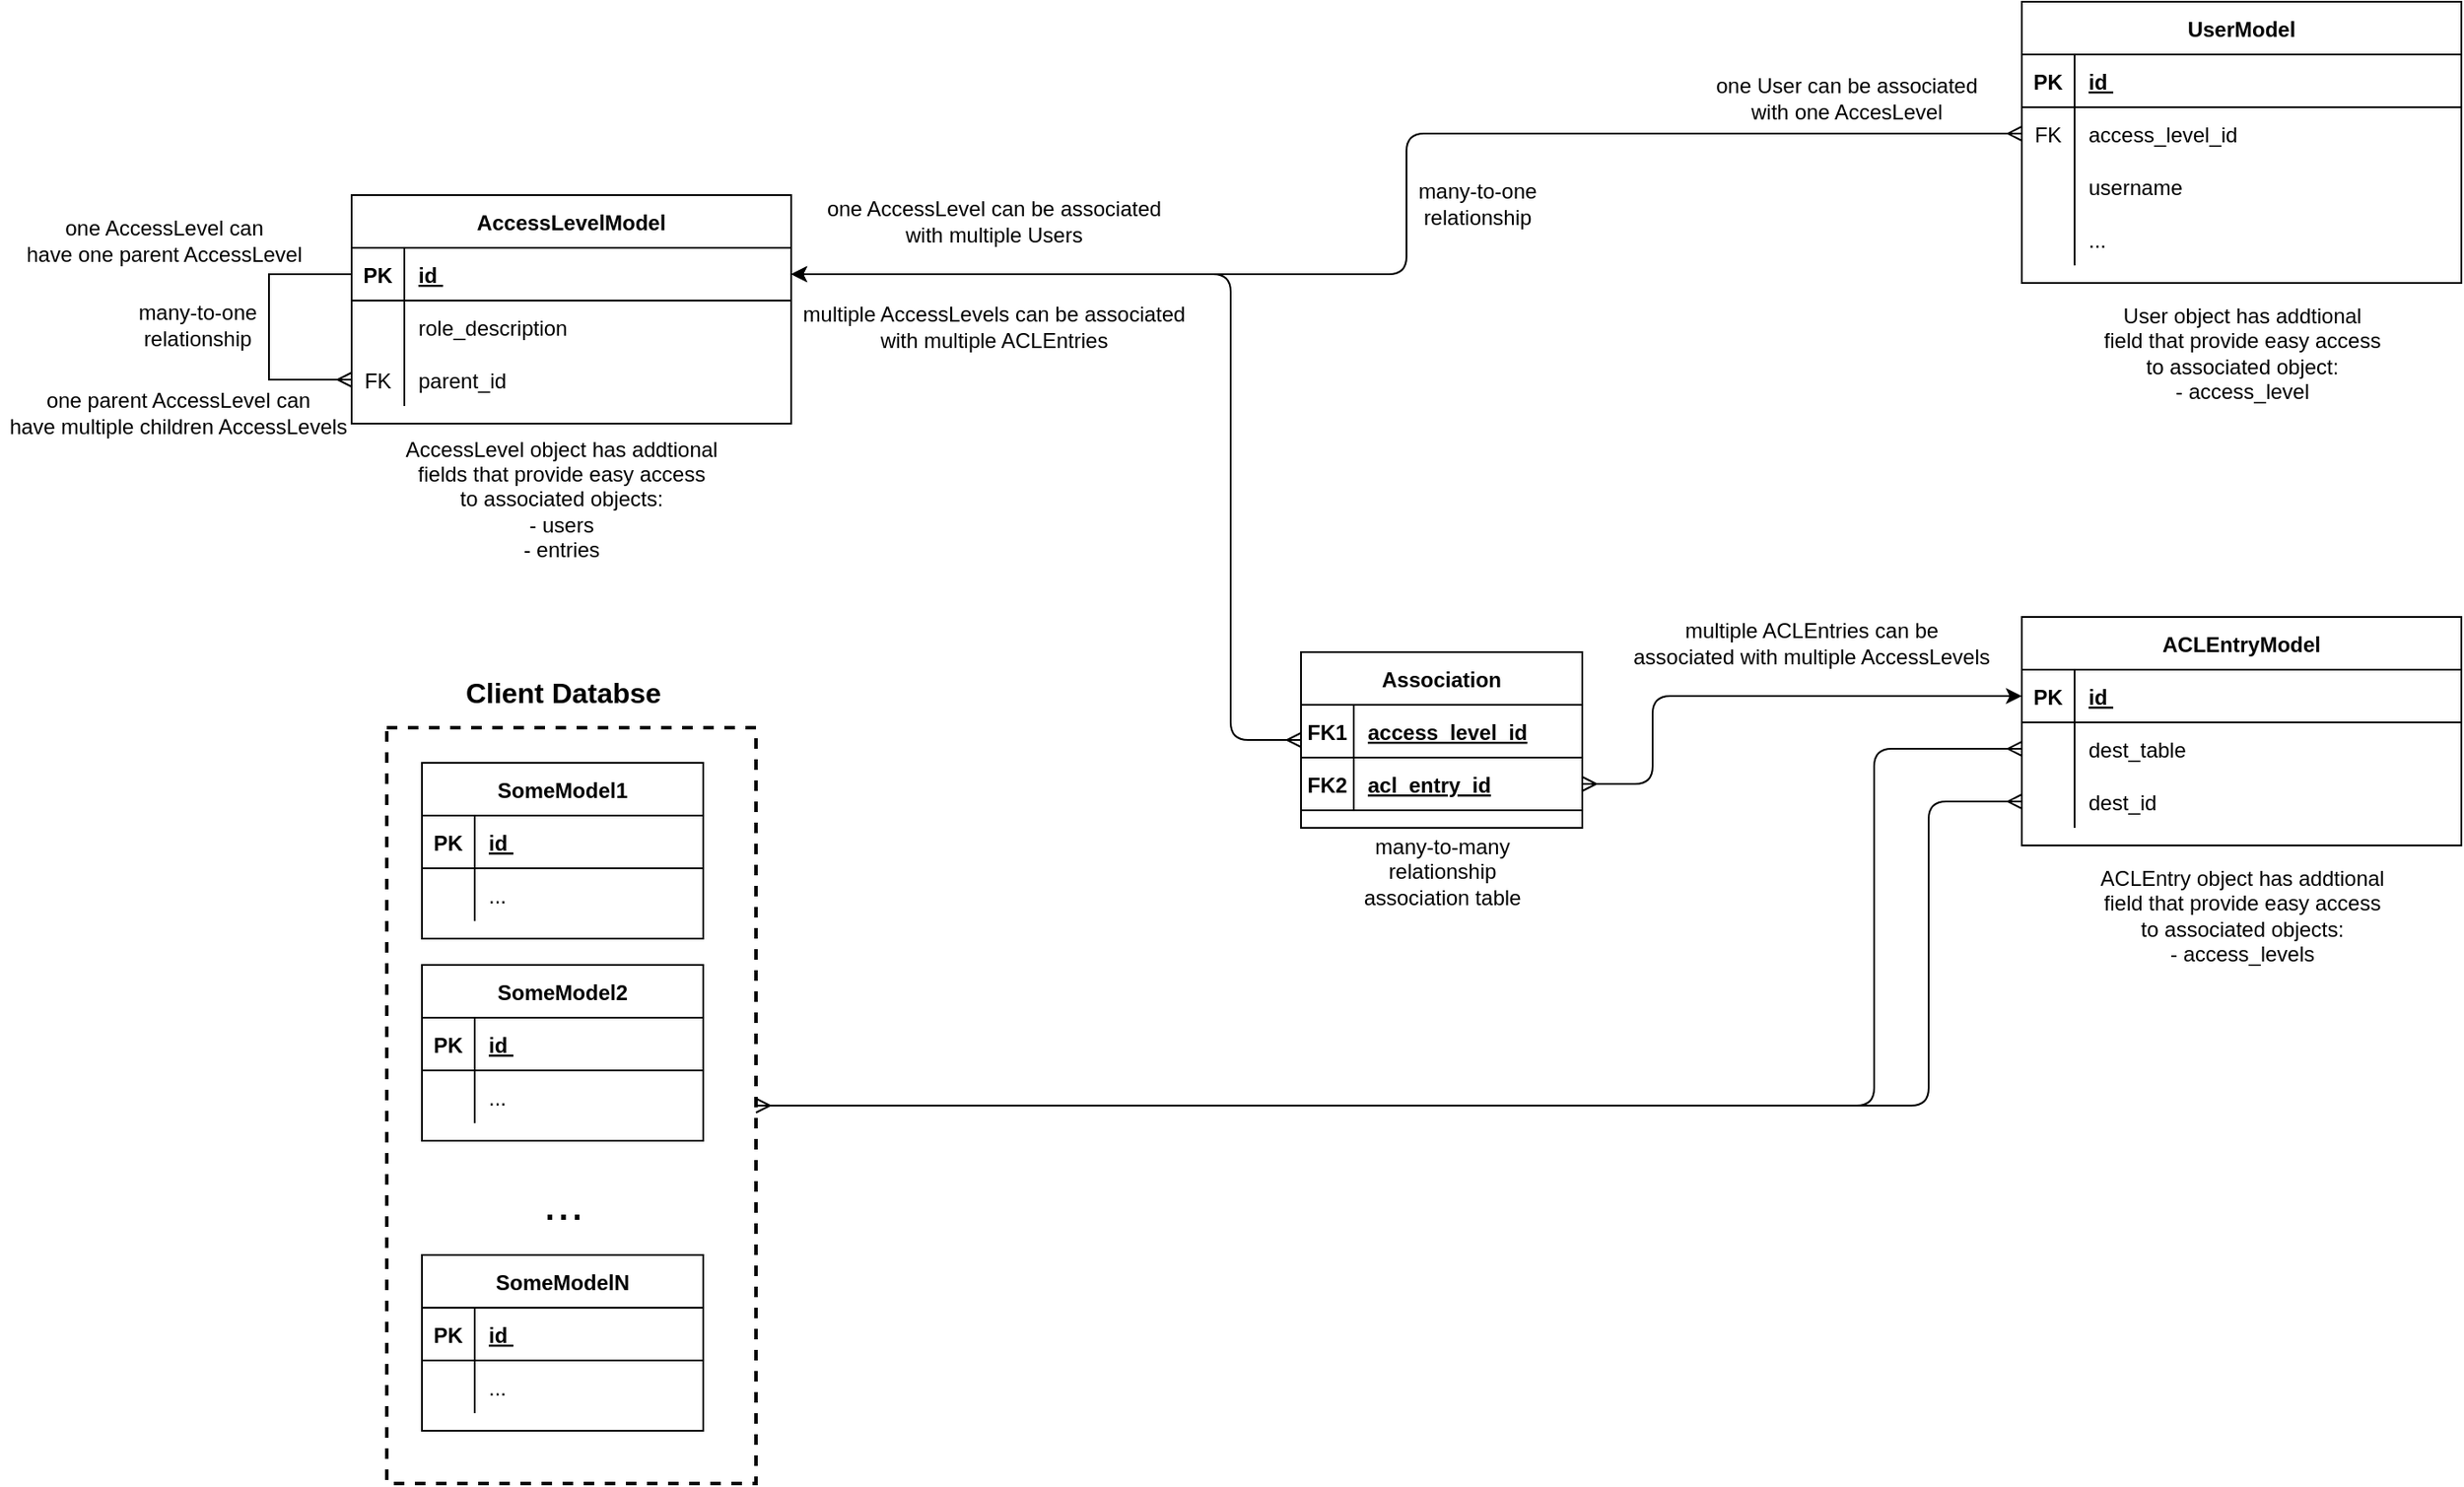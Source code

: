 <mxfile version="13.9.9" type="device"><diagram id="R2lEEEUBdFMjLlhIrx00" name="Page-1"><mxGraphModel dx="2494" dy="1121" grid="0" gridSize="10" guides="0" tooltips="1" connect="1" arrows="1" fold="1" page="0" pageScale="1" pageWidth="850" pageHeight="1100" math="0" shadow="0" extFonts="Permanent Marker^https://fonts.googleapis.com/css?family=Permanent+Marker"><root><mxCell id="0"/><mxCell id="1" parent="0"/><mxCell id="C-vyLk0tnHw3VtMMgP7b-2" value="UserModel" style="shape=table;startSize=30;container=1;collapsible=1;childLayout=tableLayout;fixedRows=1;rowLines=0;fontStyle=1;align=center;resizeLast=1;" parent="1" vertex="1"><mxGeometry x="570" y="50" width="250" height="160" as="geometry"/></mxCell><mxCell id="C-vyLk0tnHw3VtMMgP7b-3" value="" style="shape=partialRectangle;collapsible=0;dropTarget=0;pointerEvents=0;fillColor=none;points=[[0,0.5],[1,0.5]];portConstraint=eastwest;top=0;left=0;right=0;bottom=1;" parent="C-vyLk0tnHw3VtMMgP7b-2" vertex="1"><mxGeometry y="30" width="250" height="30" as="geometry"/></mxCell><mxCell id="C-vyLk0tnHw3VtMMgP7b-4" value="PK" style="shape=partialRectangle;overflow=hidden;connectable=0;fillColor=none;top=0;left=0;bottom=0;right=0;fontStyle=1;" parent="C-vyLk0tnHw3VtMMgP7b-3" vertex="1"><mxGeometry width="30" height="30" as="geometry"/></mxCell><mxCell id="C-vyLk0tnHw3VtMMgP7b-5" value="id " style="shape=partialRectangle;overflow=hidden;connectable=0;fillColor=none;top=0;left=0;bottom=0;right=0;align=left;spacingLeft=6;fontStyle=5;" parent="C-vyLk0tnHw3VtMMgP7b-3" vertex="1"><mxGeometry x="30" width="220" height="30" as="geometry"/></mxCell><mxCell id="zv1iynTW5yq7LpDleEne-1" value="" style="shape=partialRectangle;collapsible=0;dropTarget=0;pointerEvents=0;fillColor=none;points=[[0,0.5],[1,0.5]];portConstraint=eastwest;top=0;left=0;right=0;bottom=0;" parent="C-vyLk0tnHw3VtMMgP7b-2" vertex="1"><mxGeometry y="60" width="250" height="30" as="geometry"/></mxCell><mxCell id="zv1iynTW5yq7LpDleEne-2" value="FK" style="shape=partialRectangle;overflow=hidden;connectable=0;fillColor=none;top=0;left=0;bottom=0;right=0;" parent="zv1iynTW5yq7LpDleEne-1" vertex="1"><mxGeometry width="30" height="30" as="geometry"/></mxCell><mxCell id="zv1iynTW5yq7LpDleEne-3" value="access_level_id" style="shape=partialRectangle;overflow=hidden;connectable=0;fillColor=none;top=0;left=0;bottom=0;right=0;align=left;spacingLeft=6;" parent="zv1iynTW5yq7LpDleEne-1" vertex="1"><mxGeometry x="30" width="220" height="30" as="geometry"/></mxCell><mxCell id="zv1iynTW5yq7LpDleEne-4" value="" style="shape=partialRectangle;collapsible=0;dropTarget=0;pointerEvents=0;fillColor=none;points=[[0,0.5],[1,0.5]];portConstraint=eastwest;top=0;left=0;right=0;bottom=0;" parent="C-vyLk0tnHw3VtMMgP7b-2" vertex="1"><mxGeometry y="90" width="250" height="30" as="geometry"/></mxCell><mxCell id="zv1iynTW5yq7LpDleEne-5" value="" style="shape=partialRectangle;overflow=hidden;connectable=0;fillColor=none;top=0;left=0;bottom=0;right=0;" parent="zv1iynTW5yq7LpDleEne-4" vertex="1"><mxGeometry width="30" height="30" as="geometry"/></mxCell><mxCell id="zv1iynTW5yq7LpDleEne-6" value="username" style="shape=partialRectangle;overflow=hidden;connectable=0;fillColor=none;top=0;left=0;bottom=0;right=0;align=left;spacingLeft=6;" parent="zv1iynTW5yq7LpDleEne-4" vertex="1"><mxGeometry x="30" width="220" height="30" as="geometry"/></mxCell><mxCell id="zv1iynTW5yq7LpDleEne-7" value="" style="shape=partialRectangle;collapsible=0;dropTarget=0;pointerEvents=0;fillColor=none;points=[[0,0.5],[1,0.5]];portConstraint=eastwest;top=0;left=0;right=0;bottom=0;" parent="C-vyLk0tnHw3VtMMgP7b-2" vertex="1"><mxGeometry y="120" width="250" height="30" as="geometry"/></mxCell><mxCell id="zv1iynTW5yq7LpDleEne-8" value="" style="shape=partialRectangle;overflow=hidden;connectable=0;fillColor=none;top=0;left=0;bottom=0;right=0;" parent="zv1iynTW5yq7LpDleEne-7" vertex="1"><mxGeometry width="30" height="30" as="geometry"/></mxCell><mxCell id="zv1iynTW5yq7LpDleEne-9" value="..." style="shape=partialRectangle;overflow=hidden;connectable=0;fillColor=none;top=0;left=0;bottom=0;right=0;align=left;spacingLeft=6;" parent="zv1iynTW5yq7LpDleEne-7" vertex="1"><mxGeometry x="30" width="220" height="30" as="geometry"/></mxCell><mxCell id="zv1iynTW5yq7LpDleEne-10" value="ACLEntryModel" style="shape=table;startSize=30;container=1;collapsible=1;childLayout=tableLayout;fixedRows=1;rowLines=0;fontStyle=1;align=center;resizeLast=1;" parent="1" vertex="1"><mxGeometry x="570" y="400" width="250" height="130" as="geometry"/></mxCell><mxCell id="zv1iynTW5yq7LpDleEne-11" value="" style="shape=partialRectangle;collapsible=0;dropTarget=0;pointerEvents=0;fillColor=none;points=[[0,0.5],[1,0.5]];portConstraint=eastwest;top=0;left=0;right=0;bottom=1;" parent="zv1iynTW5yq7LpDleEne-10" vertex="1"><mxGeometry y="30" width="250" height="30" as="geometry"/></mxCell><mxCell id="zv1iynTW5yq7LpDleEne-12" value="PK" style="shape=partialRectangle;overflow=hidden;connectable=0;fillColor=none;top=0;left=0;bottom=0;right=0;fontStyle=1;" parent="zv1iynTW5yq7LpDleEne-11" vertex="1"><mxGeometry width="30" height="30" as="geometry"/></mxCell><mxCell id="zv1iynTW5yq7LpDleEne-13" value="id " style="shape=partialRectangle;overflow=hidden;connectable=0;fillColor=none;top=0;left=0;bottom=0;right=0;align=left;spacingLeft=6;fontStyle=5;" parent="zv1iynTW5yq7LpDleEne-11" vertex="1"><mxGeometry x="30" width="220" height="30" as="geometry"/></mxCell><mxCell id="zv1iynTW5yq7LpDleEne-14" value="" style="shape=partialRectangle;collapsible=0;dropTarget=0;pointerEvents=0;fillColor=none;points=[[0,0.5],[1,0.5]];portConstraint=eastwest;top=0;left=0;right=0;bottom=0;" parent="zv1iynTW5yq7LpDleEne-10" vertex="1"><mxGeometry y="60" width="250" height="30" as="geometry"/></mxCell><mxCell id="zv1iynTW5yq7LpDleEne-15" value="" style="shape=partialRectangle;overflow=hidden;connectable=0;fillColor=none;top=0;left=0;bottom=0;right=0;" parent="zv1iynTW5yq7LpDleEne-14" vertex="1"><mxGeometry width="30" height="30" as="geometry"/></mxCell><mxCell id="zv1iynTW5yq7LpDleEne-16" value="dest_table" style="shape=partialRectangle;overflow=hidden;connectable=0;fillColor=none;top=0;left=0;bottom=0;right=0;align=left;spacingLeft=6;" parent="zv1iynTW5yq7LpDleEne-14" vertex="1"><mxGeometry x="30" width="220" height="30" as="geometry"/></mxCell><mxCell id="zv1iynTW5yq7LpDleEne-17" value="" style="shape=partialRectangle;collapsible=0;dropTarget=0;pointerEvents=0;fillColor=none;points=[[0,0.5],[1,0.5]];portConstraint=eastwest;top=0;left=0;right=0;bottom=0;" parent="zv1iynTW5yq7LpDleEne-10" vertex="1"><mxGeometry y="90" width="250" height="30" as="geometry"/></mxCell><mxCell id="zv1iynTW5yq7LpDleEne-18" value="" style="shape=partialRectangle;overflow=hidden;connectable=0;fillColor=none;top=0;left=0;bottom=0;right=0;" parent="zv1iynTW5yq7LpDleEne-17" vertex="1"><mxGeometry width="30" height="30" as="geometry"/></mxCell><mxCell id="zv1iynTW5yq7LpDleEne-19" value="dest_id" style="shape=partialRectangle;overflow=hidden;connectable=0;fillColor=none;top=0;left=0;bottom=0;right=0;align=left;spacingLeft=6;" parent="zv1iynTW5yq7LpDleEne-17" vertex="1"><mxGeometry x="30" width="220" height="30" as="geometry"/></mxCell><mxCell id="zv1iynTW5yq7LpDleEne-23" value="AccessLevelModel" style="shape=table;startSize=30;container=1;collapsible=1;childLayout=tableLayout;fixedRows=1;rowLines=0;fontStyle=1;align=center;resizeLast=1;" parent="1" vertex="1"><mxGeometry x="-380" y="160" width="250" height="130" as="geometry"/></mxCell><mxCell id="zv1iynTW5yq7LpDleEne-24" value="" style="shape=partialRectangle;collapsible=0;dropTarget=0;pointerEvents=0;fillColor=none;points=[[0,0.5],[1,0.5]];portConstraint=eastwest;top=0;left=0;right=0;bottom=1;" parent="zv1iynTW5yq7LpDleEne-23" vertex="1"><mxGeometry y="30" width="250" height="30" as="geometry"/></mxCell><mxCell id="zv1iynTW5yq7LpDleEne-25" value="PK" style="shape=partialRectangle;overflow=hidden;connectable=0;fillColor=none;top=0;left=0;bottom=0;right=0;fontStyle=1;" parent="zv1iynTW5yq7LpDleEne-24" vertex="1"><mxGeometry width="30" height="30" as="geometry"/></mxCell><mxCell id="zv1iynTW5yq7LpDleEne-26" value="id " style="shape=partialRectangle;overflow=hidden;connectable=0;fillColor=none;top=0;left=0;bottom=0;right=0;align=left;spacingLeft=6;fontStyle=5;" parent="zv1iynTW5yq7LpDleEne-24" vertex="1"><mxGeometry x="30" width="220" height="30" as="geometry"/></mxCell><mxCell id="vu--1jVReyJ29zCcm1nV-2" value="" style="shape=partialRectangle;collapsible=0;dropTarget=0;pointerEvents=0;fillColor=none;points=[[0,0.5],[1,0.5]];portConstraint=eastwest;top=0;left=0;right=0;bottom=0;" vertex="1" parent="zv1iynTW5yq7LpDleEne-23"><mxGeometry y="60" width="250" height="30" as="geometry"/></mxCell><mxCell id="vu--1jVReyJ29zCcm1nV-3" value="" style="shape=partialRectangle;overflow=hidden;connectable=0;fillColor=none;top=0;left=0;bottom=0;right=0;" vertex="1" parent="vu--1jVReyJ29zCcm1nV-2"><mxGeometry width="30" height="30" as="geometry"/></mxCell><mxCell id="vu--1jVReyJ29zCcm1nV-4" value="role_description" style="shape=partialRectangle;overflow=hidden;connectable=0;fillColor=none;top=0;left=0;bottom=0;right=0;align=left;spacingLeft=6;" vertex="1" parent="vu--1jVReyJ29zCcm1nV-2"><mxGeometry x="30" width="220" height="30" as="geometry"/></mxCell><mxCell id="vu--1jVReyJ29zCcm1nV-8" style="edgeStyle=orthogonalEdgeStyle;rounded=0;orthogonalLoop=1;jettySize=auto;html=1;entryX=0;entryY=0.5;entryDx=0;entryDy=0;startArrow=ERmany;startFill=0;endArrow=none;endFill=0;" edge="1" parent="zv1iynTW5yq7LpDleEne-23" source="vu--1jVReyJ29zCcm1nV-5" target="zv1iynTW5yq7LpDleEne-24"><mxGeometry relative="1" as="geometry"><Array as="points"><mxPoint x="-47" y="105"/><mxPoint x="-47" y="45"/></Array></mxGeometry></mxCell><mxCell id="vu--1jVReyJ29zCcm1nV-5" value="" style="shape=partialRectangle;collapsible=0;dropTarget=0;pointerEvents=0;fillColor=none;points=[[0,0.5],[1,0.5]];portConstraint=eastwest;top=0;left=0;right=0;bottom=0;" vertex="1" parent="zv1iynTW5yq7LpDleEne-23"><mxGeometry y="90" width="250" height="30" as="geometry"/></mxCell><mxCell id="vu--1jVReyJ29zCcm1nV-6" value="FK" style="shape=partialRectangle;overflow=hidden;connectable=0;fillColor=none;top=0;left=0;bottom=0;right=0;" vertex="1" parent="vu--1jVReyJ29zCcm1nV-5"><mxGeometry width="30" height="30" as="geometry"/></mxCell><mxCell id="vu--1jVReyJ29zCcm1nV-7" value="parent_id" style="shape=partialRectangle;overflow=hidden;connectable=0;fillColor=none;top=0;left=0;bottom=0;right=0;align=left;spacingLeft=6;" vertex="1" parent="vu--1jVReyJ29zCcm1nV-5"><mxGeometry x="30" width="220" height="30" as="geometry"/></mxCell><mxCell id="zv1iynTW5yq7LpDleEne-46" style="edgeStyle=orthogonalEdgeStyle;rounded=1;orthogonalLoop=1;jettySize=auto;html=1;exitX=1;exitY=0.5;exitDx=0;exitDy=0;startArrow=ERmany;startFill=0;" parent="1" source="zv1iynTW5yq7LpDleEne-43" target="zv1iynTW5yq7LpDleEne-11" edge="1"><mxGeometry relative="1" as="geometry"><Array as="points"><mxPoint x="360" y="495"/><mxPoint x="360" y="445"/></Array></mxGeometry></mxCell><mxCell id="zv1iynTW5yq7LpDleEne-53" style="edgeStyle=orthogonalEdgeStyle;rounded=1;orthogonalLoop=1;jettySize=auto;html=1;entryX=1;entryY=0.5;entryDx=0;entryDy=0;startArrow=ERmany;startFill=0;" parent="1" source="zv1iynTW5yq7LpDleEne-36" target="zv1iynTW5yq7LpDleEne-24" edge="1"><mxGeometry relative="1" as="geometry"><Array as="points"><mxPoint x="120" y="470"/><mxPoint x="120" y="205"/></Array></mxGeometry></mxCell><mxCell id="zv1iynTW5yq7LpDleEne-36" value="Association" style="shape=table;startSize=30;container=1;collapsible=1;childLayout=tableLayout;fixedRows=1;rowLines=0;fontStyle=1;align=center;resizeLast=1;" parent="1" vertex="1"><mxGeometry x="160" y="420" width="160" height="100" as="geometry"/></mxCell><mxCell id="zv1iynTW5yq7LpDleEne-37" value="" style="shape=partialRectangle;collapsible=0;dropTarget=0;pointerEvents=0;fillColor=none;points=[[0,0.5],[1,0.5]];portConstraint=eastwest;top=0;left=0;right=0;bottom=1;" parent="zv1iynTW5yq7LpDleEne-36" vertex="1"><mxGeometry y="30" width="160" height="30" as="geometry"/></mxCell><mxCell id="zv1iynTW5yq7LpDleEne-38" value="FK1" style="shape=partialRectangle;overflow=hidden;connectable=0;fillColor=none;top=0;left=0;bottom=0;right=0;fontStyle=1;" parent="zv1iynTW5yq7LpDleEne-37" vertex="1"><mxGeometry width="30" height="30" as="geometry"/></mxCell><mxCell id="zv1iynTW5yq7LpDleEne-39" value="access_level_id" style="shape=partialRectangle;overflow=hidden;connectable=0;fillColor=none;top=0;left=0;bottom=0;right=0;align=left;spacingLeft=6;fontStyle=5;" parent="zv1iynTW5yq7LpDleEne-37" vertex="1"><mxGeometry x="30" width="130" height="30" as="geometry"/></mxCell><mxCell id="zv1iynTW5yq7LpDleEne-43" value="" style="shape=partialRectangle;collapsible=0;dropTarget=0;pointerEvents=0;fillColor=none;points=[[0,0.5],[1,0.5]];portConstraint=eastwest;top=0;left=0;right=0;bottom=1;" parent="zv1iynTW5yq7LpDleEne-36" vertex="1"><mxGeometry y="60" width="160" height="30" as="geometry"/></mxCell><mxCell id="zv1iynTW5yq7LpDleEne-44" value="FK2" style="shape=partialRectangle;overflow=hidden;connectable=0;fillColor=none;top=0;left=0;bottom=0;right=0;fontStyle=1;" parent="zv1iynTW5yq7LpDleEne-43" vertex="1"><mxGeometry width="30" height="30" as="geometry"/></mxCell><mxCell id="zv1iynTW5yq7LpDleEne-45" value="acl_entry_id" style="shape=partialRectangle;overflow=hidden;connectable=0;fillColor=none;top=0;left=0;bottom=0;right=0;align=left;spacingLeft=6;fontStyle=5;" parent="zv1iynTW5yq7LpDleEne-43" vertex="1"><mxGeometry x="30" width="130" height="30" as="geometry"/></mxCell><mxCell id="zv1iynTW5yq7LpDleEne-54" style="edgeStyle=orthogonalEdgeStyle;rounded=1;orthogonalLoop=1;jettySize=auto;html=1;entryX=1;entryY=0.5;entryDx=0;entryDy=0;startArrow=ERmany;startFill=0;" parent="1" source="zv1iynTW5yq7LpDleEne-1" target="zv1iynTW5yq7LpDleEne-24" edge="1"><mxGeometry relative="1" as="geometry"/></mxCell><mxCell id="zv1iynTW5yq7LpDleEne-55" value="many-to-many&lt;br&gt;relationship&lt;br&gt;association table" style="text;html=1;align=center;verticalAlign=middle;resizable=0;points=[];autosize=1;" parent="1" vertex="1"><mxGeometry x="190" y="520" width="100" height="50" as="geometry"/></mxCell><mxCell id="zv1iynTW5yq7LpDleEne-57" value="AccessLevel object has addtional&lt;br&gt;fields that provide easy access&lt;br&gt;to associated objects:&lt;br&gt;- users&lt;br&gt;- entries" style="text;html=1;align=center;verticalAlign=middle;resizable=0;points=[];autosize=1;" parent="1" vertex="1"><mxGeometry x="-356" y="293" width="190" height="80" as="geometry"/></mxCell><mxCell id="zv1iynTW5yq7LpDleEne-58" value="one User can be associated &lt;br&gt;with one AccesLevel" style="text;html=1;align=center;verticalAlign=middle;resizable=0;points=[];autosize=1;" parent="1" vertex="1"><mxGeometry x="390" y="90" width="160" height="30" as="geometry"/></mxCell><mxCell id="zv1iynTW5yq7LpDleEne-59" value="one AccessLevel can be associated&lt;br&gt;with multiple Users" style="text;html=1;align=center;verticalAlign=middle;resizable=0;points=[];autosize=1;" parent="1" vertex="1"><mxGeometry x="-120" y="160" width="210" height="30" as="geometry"/></mxCell><mxCell id="zv1iynTW5yq7LpDleEne-60" value="many-to-one&lt;br&gt;relationship" style="text;html=1;align=center;verticalAlign=middle;resizable=0;points=[];autosize=1;" parent="1" vertex="1"><mxGeometry x="220" y="150" width="80" height="30" as="geometry"/></mxCell><mxCell id="zv1iynTW5yq7LpDleEne-61" value="multiple AccessLevels can be associated&lt;br&gt;with multiple ACLEntries" style="text;html=1;align=center;verticalAlign=middle;resizable=0;points=[];autosize=1;" parent="1" vertex="1"><mxGeometry x="-130" y="220" width="230" height="30" as="geometry"/></mxCell><mxCell id="zv1iynTW5yq7LpDleEne-62" value="multiple ACLEntries can be &lt;br&gt;associated with multiple AccessLevels" style="text;html=1;align=center;verticalAlign=middle;resizable=0;points=[];autosize=1;" parent="1" vertex="1"><mxGeometry x="340" y="400" width="220" height="30" as="geometry"/></mxCell><mxCell id="zv1iynTW5yq7LpDleEne-63" value="User object has addtional&lt;br&gt;field that provide easy access&lt;br&gt;to associated object:&lt;br&gt;- access_level" style="text;html=1;align=center;verticalAlign=middle;resizable=0;points=[];autosize=1;" parent="1" vertex="1"><mxGeometry x="610" y="220" width="170" height="60" as="geometry"/></mxCell><mxCell id="zv1iynTW5yq7LpDleEne-64" value="ACLEntry object has addtional&lt;br&gt;field that provide easy access&lt;br&gt;to associated objects:&lt;br&gt;- access_levels" style="text;html=1;align=center;verticalAlign=middle;resizable=0;points=[];autosize=1;" parent="1" vertex="1"><mxGeometry x="605" y="540" width="180" height="60" as="geometry"/></mxCell><mxCell id="zv1iynTW5yq7LpDleEne-65" value="SomeModel1" style="shape=table;startSize=30;container=1;collapsible=1;childLayout=tableLayout;fixedRows=1;rowLines=0;fontStyle=1;align=center;resizeLast=1;" parent="1" vertex="1"><mxGeometry x="-340" y="483" width="160" height="100" as="geometry"/></mxCell><mxCell id="zv1iynTW5yq7LpDleEne-66" value="" style="shape=partialRectangle;collapsible=0;dropTarget=0;pointerEvents=0;fillColor=none;points=[[0,0.5],[1,0.5]];portConstraint=eastwest;top=0;left=0;right=0;bottom=1;" parent="zv1iynTW5yq7LpDleEne-65" vertex="1"><mxGeometry y="30" width="160" height="30" as="geometry"/></mxCell><mxCell id="zv1iynTW5yq7LpDleEne-67" value="PK" style="shape=partialRectangle;overflow=hidden;connectable=0;fillColor=none;top=0;left=0;bottom=0;right=0;fontStyle=1;" parent="zv1iynTW5yq7LpDleEne-66" vertex="1"><mxGeometry width="30" height="30" as="geometry"/></mxCell><mxCell id="zv1iynTW5yq7LpDleEne-68" value="id " style="shape=partialRectangle;overflow=hidden;connectable=0;fillColor=none;top=0;left=0;bottom=0;right=0;align=left;spacingLeft=6;fontStyle=5;" parent="zv1iynTW5yq7LpDleEne-66" vertex="1"><mxGeometry x="30" width="130" height="30" as="geometry"/></mxCell><mxCell id="zv1iynTW5yq7LpDleEne-69" value="" style="shape=partialRectangle;collapsible=0;dropTarget=0;pointerEvents=0;fillColor=none;points=[[0,0.5],[1,0.5]];portConstraint=eastwest;top=0;left=0;right=0;bottom=0;" parent="zv1iynTW5yq7LpDleEne-65" vertex="1"><mxGeometry y="60" width="160" height="30" as="geometry"/></mxCell><mxCell id="zv1iynTW5yq7LpDleEne-70" value="" style="shape=partialRectangle;overflow=hidden;connectable=0;fillColor=none;top=0;left=0;bottom=0;right=0;" parent="zv1iynTW5yq7LpDleEne-69" vertex="1"><mxGeometry width="30" height="30" as="geometry"/></mxCell><mxCell id="zv1iynTW5yq7LpDleEne-71" value="..." style="shape=partialRectangle;overflow=hidden;connectable=0;fillColor=none;top=0;left=0;bottom=0;right=0;align=left;spacingLeft=6;" parent="zv1iynTW5yq7LpDleEne-69" vertex="1"><mxGeometry x="30" width="130" height="30" as="geometry"/></mxCell><mxCell id="zv1iynTW5yq7LpDleEne-72" value="SomeModel2" style="shape=table;startSize=30;container=1;collapsible=1;childLayout=tableLayout;fixedRows=1;rowLines=0;fontStyle=1;align=center;resizeLast=1;" parent="1" vertex="1"><mxGeometry x="-340" y="598" width="160" height="100" as="geometry"/></mxCell><mxCell id="zv1iynTW5yq7LpDleEne-73" value="" style="shape=partialRectangle;collapsible=0;dropTarget=0;pointerEvents=0;fillColor=none;points=[[0,0.5],[1,0.5]];portConstraint=eastwest;top=0;left=0;right=0;bottom=1;" parent="zv1iynTW5yq7LpDleEne-72" vertex="1"><mxGeometry y="30" width="160" height="30" as="geometry"/></mxCell><mxCell id="zv1iynTW5yq7LpDleEne-74" value="PK" style="shape=partialRectangle;overflow=hidden;connectable=0;fillColor=none;top=0;left=0;bottom=0;right=0;fontStyle=1;" parent="zv1iynTW5yq7LpDleEne-73" vertex="1"><mxGeometry width="30" height="30" as="geometry"/></mxCell><mxCell id="zv1iynTW5yq7LpDleEne-75" value="id " style="shape=partialRectangle;overflow=hidden;connectable=0;fillColor=none;top=0;left=0;bottom=0;right=0;align=left;spacingLeft=6;fontStyle=5;" parent="zv1iynTW5yq7LpDleEne-73" vertex="1"><mxGeometry x="30" width="130" height="30" as="geometry"/></mxCell><mxCell id="zv1iynTW5yq7LpDleEne-76" value="" style="shape=partialRectangle;collapsible=0;dropTarget=0;pointerEvents=0;fillColor=none;points=[[0,0.5],[1,0.5]];portConstraint=eastwest;top=0;left=0;right=0;bottom=0;" parent="zv1iynTW5yq7LpDleEne-72" vertex="1"><mxGeometry y="60" width="160" height="30" as="geometry"/></mxCell><mxCell id="zv1iynTW5yq7LpDleEne-77" value="" style="shape=partialRectangle;overflow=hidden;connectable=0;fillColor=none;top=0;left=0;bottom=0;right=0;" parent="zv1iynTW5yq7LpDleEne-76" vertex="1"><mxGeometry width="30" height="30" as="geometry"/></mxCell><mxCell id="zv1iynTW5yq7LpDleEne-78" value="..." style="shape=partialRectangle;overflow=hidden;connectable=0;fillColor=none;top=0;left=0;bottom=0;right=0;align=left;spacingLeft=6;" parent="zv1iynTW5yq7LpDleEne-76" vertex="1"><mxGeometry x="30" width="130" height="30" as="geometry"/></mxCell><mxCell id="zv1iynTW5yq7LpDleEne-79" value="SomeModelN" style="shape=table;startSize=30;container=1;collapsible=1;childLayout=tableLayout;fixedRows=1;rowLines=0;fontStyle=1;align=center;resizeLast=1;" parent="1" vertex="1"><mxGeometry x="-340" y="763" width="160" height="100" as="geometry"/></mxCell><mxCell id="zv1iynTW5yq7LpDleEne-80" value="" style="shape=partialRectangle;collapsible=0;dropTarget=0;pointerEvents=0;fillColor=none;points=[[0,0.5],[1,0.5]];portConstraint=eastwest;top=0;left=0;right=0;bottom=1;" parent="zv1iynTW5yq7LpDleEne-79" vertex="1"><mxGeometry y="30" width="160" height="30" as="geometry"/></mxCell><mxCell id="zv1iynTW5yq7LpDleEne-81" value="PK" style="shape=partialRectangle;overflow=hidden;connectable=0;fillColor=none;top=0;left=0;bottom=0;right=0;fontStyle=1;" parent="zv1iynTW5yq7LpDleEne-80" vertex="1"><mxGeometry width="30" height="30" as="geometry"/></mxCell><mxCell id="zv1iynTW5yq7LpDleEne-82" value="id " style="shape=partialRectangle;overflow=hidden;connectable=0;fillColor=none;top=0;left=0;bottom=0;right=0;align=left;spacingLeft=6;fontStyle=5;" parent="zv1iynTW5yq7LpDleEne-80" vertex="1"><mxGeometry x="30" width="130" height="30" as="geometry"/></mxCell><mxCell id="zv1iynTW5yq7LpDleEne-83" value="" style="shape=partialRectangle;collapsible=0;dropTarget=0;pointerEvents=0;fillColor=none;points=[[0,0.5],[1,0.5]];portConstraint=eastwest;top=0;left=0;right=0;bottom=0;" parent="zv1iynTW5yq7LpDleEne-79" vertex="1"><mxGeometry y="60" width="160" height="30" as="geometry"/></mxCell><mxCell id="zv1iynTW5yq7LpDleEne-84" value="" style="shape=partialRectangle;overflow=hidden;connectable=0;fillColor=none;top=0;left=0;bottom=0;right=0;" parent="zv1iynTW5yq7LpDleEne-83" vertex="1"><mxGeometry width="30" height="30" as="geometry"/></mxCell><mxCell id="zv1iynTW5yq7LpDleEne-85" value="..." style="shape=partialRectangle;overflow=hidden;connectable=0;fillColor=none;top=0;left=0;bottom=0;right=0;align=left;spacingLeft=6;" parent="zv1iynTW5yq7LpDleEne-83" vertex="1"><mxGeometry x="30" width="130" height="30" as="geometry"/></mxCell><mxCell id="zv1iynTW5yq7LpDleEne-86" value="&lt;font style=&quot;font-size: 28px&quot;&gt;...&lt;/font&gt;" style="text;html=1;align=center;verticalAlign=middle;resizable=0;points=[];autosize=1;" parent="1" vertex="1"><mxGeometry x="-280" y="718" width="40" height="30" as="geometry"/></mxCell><mxCell id="zv1iynTW5yq7LpDleEne-87" value="" style="rounded=0;whiteSpace=wrap;html=1;fillColor=none;dashed=1;strokeWidth=2;" parent="1" vertex="1"><mxGeometry x="-360" y="463" width="210" height="430" as="geometry"/></mxCell><mxCell id="zv1iynTW5yq7LpDleEne-89" value="&lt;b&gt;&lt;font style=&quot;font-size: 16px&quot;&gt;Client Databse&lt;/font&gt;&lt;/b&gt;" style="text;html=1;align=center;verticalAlign=middle;resizable=0;points=[];autosize=1;" parent="1" vertex="1"><mxGeometry x="-325" y="433" width="130" height="20" as="geometry"/></mxCell><mxCell id="zv1iynTW5yq7LpDleEne-90" style="edgeStyle=orthogonalEdgeStyle;rounded=1;orthogonalLoop=1;jettySize=auto;html=1;startArrow=ERmany;startFill=0;endArrow=ERmany;endFill=0;" parent="1" source="zv1iynTW5yq7LpDleEne-14" target="zv1iynTW5yq7LpDleEne-87" edge="1"><mxGeometry relative="1" as="geometry"><Array as="points"><mxPoint x="486" y="475"/><mxPoint x="486" y="678"/></Array></mxGeometry></mxCell><mxCell id="zv1iynTW5yq7LpDleEne-93" style="edgeStyle=orthogonalEdgeStyle;rounded=1;orthogonalLoop=1;jettySize=auto;html=1;exitX=0;exitY=0.5;exitDx=0;exitDy=0;startArrow=ERmany;startFill=0;endArrow=none;endFill=0;" parent="1" source="zv1iynTW5yq7LpDleEne-17" edge="1"><mxGeometry relative="1" as="geometry"><mxPoint x="-148" y="678" as="targetPoint"/><Array as="points"><mxPoint x="517" y="505"/><mxPoint x="517" y="678"/></Array></mxGeometry></mxCell><mxCell id="vu--1jVReyJ29zCcm1nV-10" value="one AccessLevel can&lt;br&gt;have one parent AccessLevel" style="text;html=1;align=center;verticalAlign=middle;resizable=0;points=[];autosize=1;" vertex="1" parent="1"><mxGeometry x="-571" y="170" width="167" height="32" as="geometry"/></mxCell><mxCell id="vu--1jVReyJ29zCcm1nV-11" value="one parent AccessLevel can&lt;br&gt;have multiple children AccessLevels" style="text;html=1;align=center;verticalAlign=middle;resizable=0;points=[];autosize=1;" vertex="1" parent="1"><mxGeometry x="-580" y="268" width="202" height="32" as="geometry"/></mxCell><mxCell id="vu--1jVReyJ29zCcm1nV-12" value="many-to-one&lt;br&gt;relationship" style="text;html=1;align=center;verticalAlign=middle;resizable=0;points=[];autosize=1;" vertex="1" parent="1"><mxGeometry x="-507" y="218" width="77" height="32" as="geometry"/></mxCell></root></mxGraphModel></diagram></mxfile>